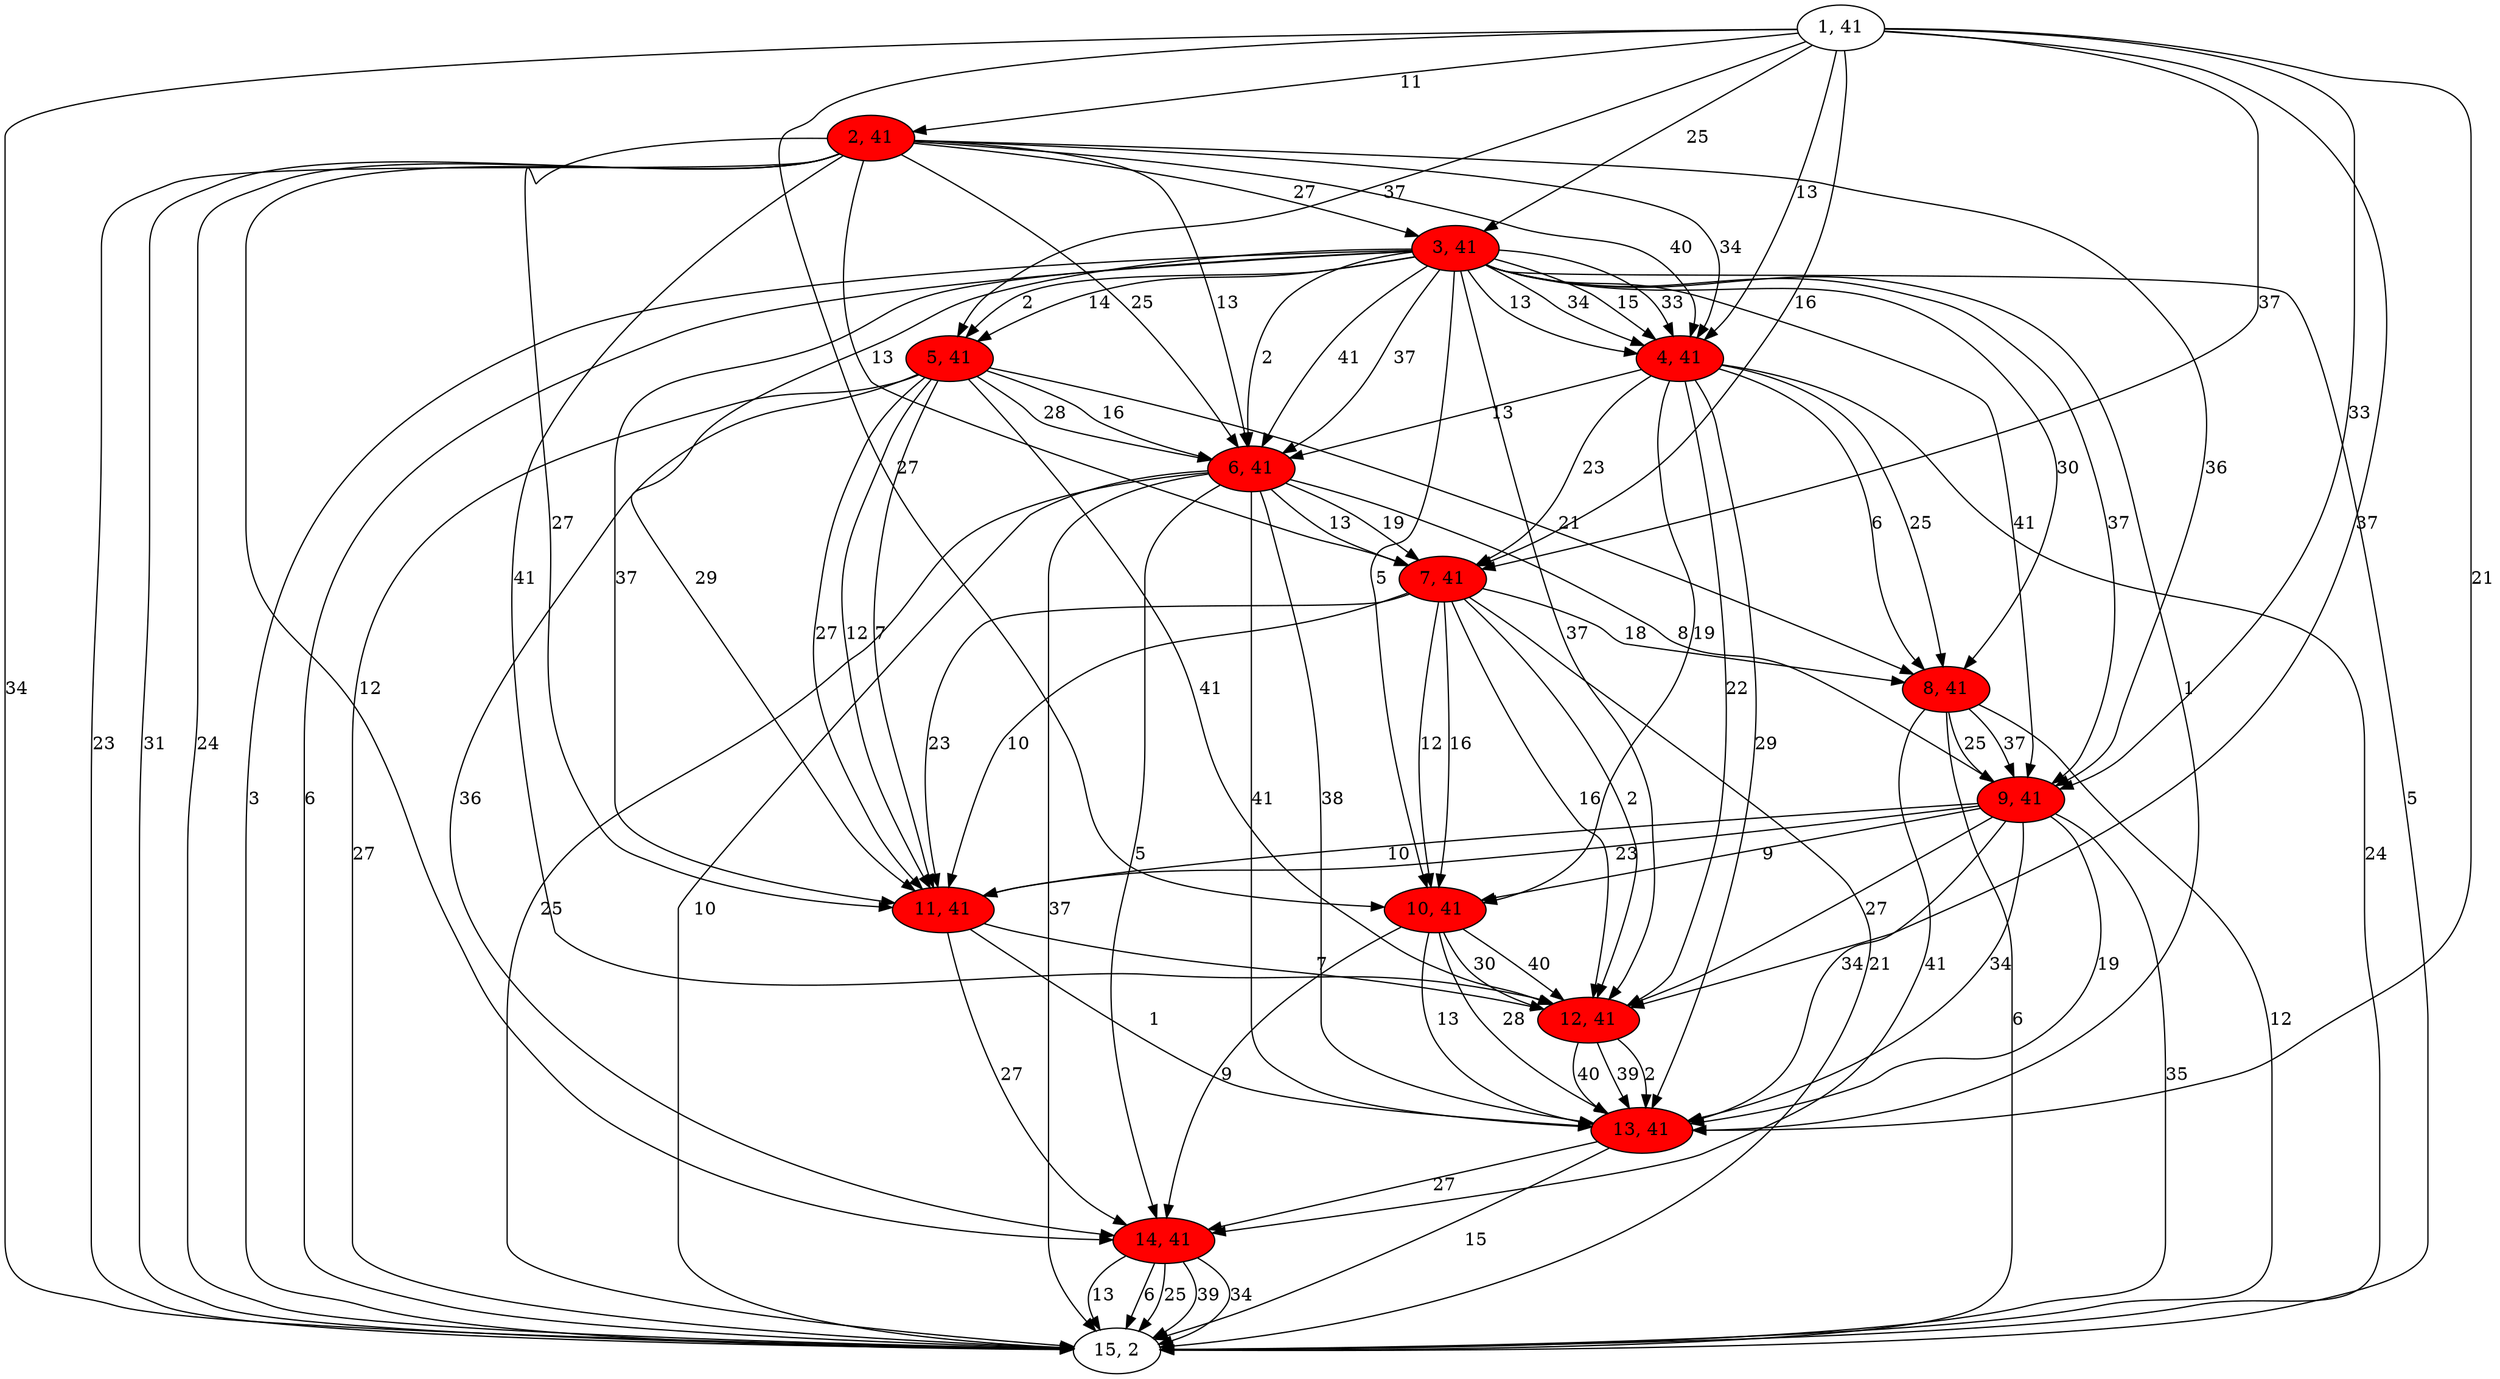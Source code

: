 digraph G{
1[label="1, 41"]
2[label="2, 41"]
3[label="3, 41"]
4[label="4, 41"]
5[label="5, 41"]
6[label="6, 41"]
7[label="7, 41"]
8[label="8, 41"]
9[label="9, 41"]
10[label="10, 41"]
11[label="11, 41"]
12[label="12, 41"]
13[label="13, 41"]
14[label="14, 41"]
15[label="15, 2"]
1->9[label="33"]
1->12[label="37"]
1->7[label="16"]
1->15[label="34"]
1->4[label="13"]
1->13[label="21"]
1->7[label="37"]
1->5[label="37"]
1->10[label="27"]
1->3[label="25"]
1->2[label="11"]
2[style = filled,fillcolor=red]
2->14[label="12"]
2->3[label="27"]
2->15[label="24"]
2->11[label="27"]
2->9[label="36"]
2->6[label="13"]
2->15[label="31"]
2->7[label="13"]
2->15[label="23"]
2->6[label="25"]
2->4[label="40"]
2->12[label="41"]
2->4[label="34"]
3[style = filled,fillcolor=red]
3->11[label="29"]
3->4[label="34"]
3->6[label="37"]
3->11[label="37"]
3->8[label="30"]
3->5[label="2"]
3->4[label="15"]
3->10[label="5"]
3->6[label="2"]
3->13[label="1"]
3->9[label="37"]
3->4[label="33"]
3->4[label="13"]
3->15[label="5"]
3->15[label="6"]
3->9[label="41"]
3->15[label="3"]
3->6[label="41"]
3->12[label="37"]
3->5[label="14"]
4[style = filled,fillcolor=red]
4->12[label="22"]
4->15[label="24"]
4->10[label="19"]
4->6[label="13"]
4->8[label="6"]
4->13[label="29"]
4->8[label="25"]
4->7[label="23"]
5[style = filled,fillcolor=red]
5->8[label="21"]
5->6[label="16"]
5->15[label="27"]
5->11[label="7"]
5->11[label="12"]
5->11[label="27"]
5->12[label="41"]
5->14[label="36"]
5->6[label="28"]
6[style = filled,fillcolor=red]
6->14[label="5"]
6->9[label="8"]
6->13[label="41"]
6->15[label="10"]
6->7[label="13"]
6->13[label="38"]
6->15[label="25"]
6->7[label="19"]
6->15[label="37"]
7[style = filled,fillcolor=red]
7->8[label="18"]
7->12[label="2"]
7->10[label="16"]
7->15[label="21"]
7->11[label="23"]
7->10[label="12"]
7->12[label="16"]
7->11[label="10"]
8[style = filled,fillcolor=red]
8->15[label="6"]
8->14[label="41"]
8->9[label="37"]
8->15[label="12"]
8->9[label="25"]
9[style = filled,fillcolor=red]
9->13[label="19"]
9->11[label="10"]
9->12[label="27"]
9->10[label="9"]
9->11[label="23"]
9->13[label="34"]
9->13[label="34"]
9->15[label="35"]
10[style = filled,fillcolor=red]
10->12[label="40"]
10->13[label="28"]
10->13[label="13"]
10->12[label="30"]
10->14[label="9"]
11[style = filled,fillcolor=red]
11->13[label="1"]
11->14[label="27"]
11->12[label="7"]
12[style = filled,fillcolor=red]
12->13[label="39"]
12->13[label="2"]
12->13[label="40"]
13[style = filled,fillcolor=red]
13->15[label="15"]
13->14[label="27"]
14[style = filled,fillcolor=red]
14->15[label="13"]
14->15[label="6"]
14->15[label="25"]
14->15[label="39"]
14->15[label="34"]
}
